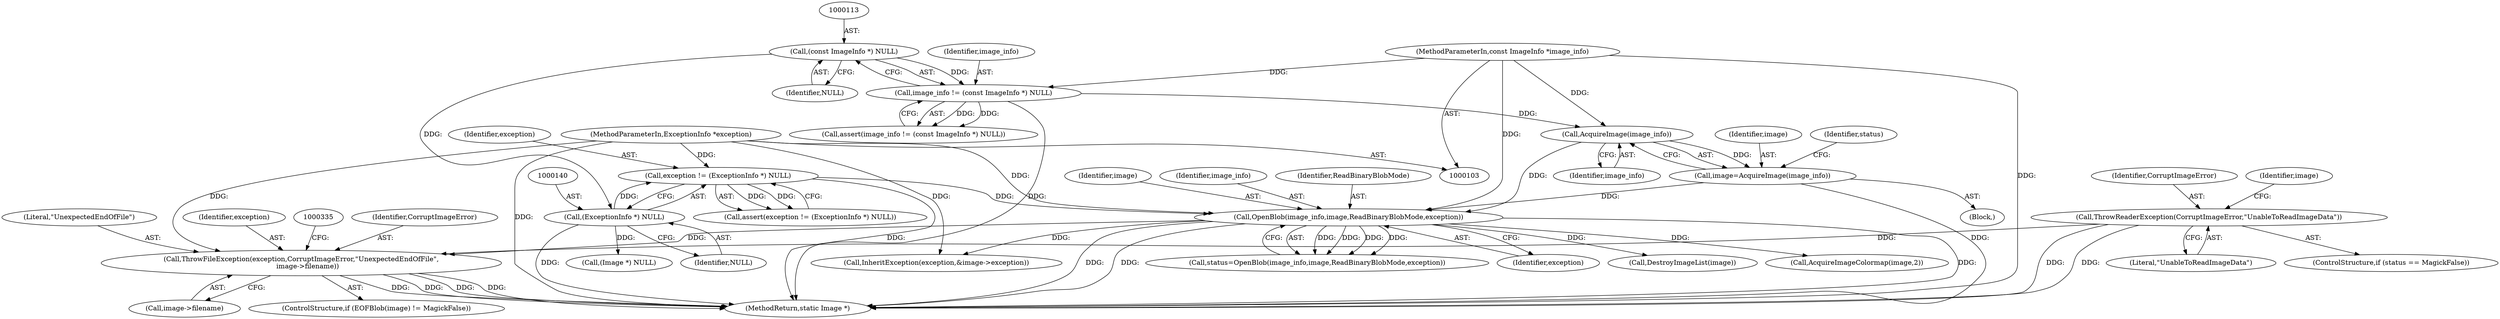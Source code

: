 digraph "0_ImageMagick_f6e9d0d9955e85bdd7540b251cd50d598dacc5e6_17@pointer" {
"1000327" [label="(Call,ThrowFileException(exception,CorruptImageError,\"UnexpectedEndOfFile\",\n      image->filename))"];
"1000154" [label="(Call,OpenBlob(image_info,image,ReadBinaryBlobMode,exception))"];
"1000150" [label="(Call,AcquireImage(image_info))"];
"1000110" [label="(Call,image_info != (const ImageInfo *) NULL)"];
"1000104" [label="(MethodParameterIn,const ImageInfo *image_info)"];
"1000112" [label="(Call,(const ImageInfo *) NULL)"];
"1000148" [label="(Call,image=AcquireImage(image_info))"];
"1000137" [label="(Call,exception != (ExceptionInfo *) NULL)"];
"1000105" [label="(MethodParameterIn,ExceptionInfo *exception)"];
"1000139" [label="(Call,(ExceptionInfo *) NULL)"];
"1000319" [label="(Call,ThrowReaderException(CorruptImageError,\"UnableToReadImageData\"))"];
"1000330" [label="(Literal,\"UnexpectedEndOfFile\")"];
"1000156" [label="(Identifier,image)"];
"1000114" [label="(Identifier,NULL)"];
"1000137" [label="(Call,exception != (ExceptionInfo *) NULL)"];
"1000321" [label="(Literal,\"UnableToReadImageData\")"];
"1000329" [label="(Identifier,CorruptImageError)"];
"1000150" [label="(Call,AcquireImage(image_info))"];
"1000141" [label="(Identifier,NULL)"];
"1000152" [label="(Call,status=OpenBlob(image_info,image,ReadBinaryBlobMode,exception))"];
"1000155" [label="(Identifier,image_info)"];
"1000166" [label="(Call,DestroyImageList(image))"];
"1000105" [label="(MethodParameterIn,ExceptionInfo *exception)"];
"1000110" [label="(Call,image_info != (const ImageInfo *) NULL)"];
"1000315" [label="(ControlStructure,if (status == MagickFalse))"];
"1000327" [label="(Call,ThrowFileException(exception,CorruptImageError,\"UnexpectedEndOfFile\",\n      image->filename))"];
"1000138" [label="(Identifier,exception)"];
"1000157" [label="(Identifier,ReadBinaryBlobMode)"];
"1000341" [label="(MethodReturn,static Image *)"];
"1000328" [label="(Identifier,exception)"];
"1000302" [label="(Call,InheritException(exception,&image->exception))"];
"1000106" [label="(Block,)"];
"1000112" [label="(Call,(const ImageInfo *) NULL)"];
"1000111" [label="(Identifier,image_info)"];
"1000139" [label="(Call,(ExceptionInfo *) NULL)"];
"1000158" [label="(Identifier,exception)"];
"1000319" [label="(Call,ThrowReaderException(CorruptImageError,\"UnableToReadImageData\"))"];
"1000331" [label="(Call,image->filename)"];
"1000148" [label="(Call,image=AcquireImage(image_info))"];
"1000206" [label="(Call,AcquireImageColormap(image,2))"];
"1000149" [label="(Identifier,image)"];
"1000153" [label="(Identifier,status)"];
"1000109" [label="(Call,assert(image_info != (const ImageInfo *) NULL))"];
"1000154" [label="(Call,OpenBlob(image_info,image,ReadBinaryBlobMode,exception))"];
"1000325" [label="(Identifier,image)"];
"1000322" [label="(ControlStructure,if (EOFBlob(image) != MagickFalse))"];
"1000104" [label="(MethodParameterIn,const ImageInfo *image_info)"];
"1000151" [label="(Identifier,image_info)"];
"1000169" [label="(Call,(Image *) NULL)"];
"1000320" [label="(Identifier,CorruptImageError)"];
"1000136" [label="(Call,assert(exception != (ExceptionInfo *) NULL))"];
"1000327" -> "1000322"  [label="AST: "];
"1000327" -> "1000331"  [label="CFG: "];
"1000328" -> "1000327"  [label="AST: "];
"1000329" -> "1000327"  [label="AST: "];
"1000330" -> "1000327"  [label="AST: "];
"1000331" -> "1000327"  [label="AST: "];
"1000335" -> "1000327"  [label="CFG: "];
"1000327" -> "1000341"  [label="DDG: "];
"1000327" -> "1000341"  [label="DDG: "];
"1000327" -> "1000341"  [label="DDG: "];
"1000327" -> "1000341"  [label="DDG: "];
"1000154" -> "1000327"  [label="DDG: "];
"1000105" -> "1000327"  [label="DDG: "];
"1000319" -> "1000327"  [label="DDG: "];
"1000154" -> "1000152"  [label="AST: "];
"1000154" -> "1000158"  [label="CFG: "];
"1000155" -> "1000154"  [label="AST: "];
"1000156" -> "1000154"  [label="AST: "];
"1000157" -> "1000154"  [label="AST: "];
"1000158" -> "1000154"  [label="AST: "];
"1000152" -> "1000154"  [label="CFG: "];
"1000154" -> "1000341"  [label="DDG: "];
"1000154" -> "1000341"  [label="DDG: "];
"1000154" -> "1000341"  [label="DDG: "];
"1000154" -> "1000152"  [label="DDG: "];
"1000154" -> "1000152"  [label="DDG: "];
"1000154" -> "1000152"  [label="DDG: "];
"1000154" -> "1000152"  [label="DDG: "];
"1000150" -> "1000154"  [label="DDG: "];
"1000104" -> "1000154"  [label="DDG: "];
"1000148" -> "1000154"  [label="DDG: "];
"1000137" -> "1000154"  [label="DDG: "];
"1000105" -> "1000154"  [label="DDG: "];
"1000154" -> "1000166"  [label="DDG: "];
"1000154" -> "1000206"  [label="DDG: "];
"1000154" -> "1000302"  [label="DDG: "];
"1000150" -> "1000148"  [label="AST: "];
"1000150" -> "1000151"  [label="CFG: "];
"1000151" -> "1000150"  [label="AST: "];
"1000148" -> "1000150"  [label="CFG: "];
"1000150" -> "1000148"  [label="DDG: "];
"1000110" -> "1000150"  [label="DDG: "];
"1000104" -> "1000150"  [label="DDG: "];
"1000110" -> "1000109"  [label="AST: "];
"1000110" -> "1000112"  [label="CFG: "];
"1000111" -> "1000110"  [label="AST: "];
"1000112" -> "1000110"  [label="AST: "];
"1000109" -> "1000110"  [label="CFG: "];
"1000110" -> "1000341"  [label="DDG: "];
"1000110" -> "1000109"  [label="DDG: "];
"1000110" -> "1000109"  [label="DDG: "];
"1000104" -> "1000110"  [label="DDG: "];
"1000112" -> "1000110"  [label="DDG: "];
"1000104" -> "1000103"  [label="AST: "];
"1000104" -> "1000341"  [label="DDG: "];
"1000112" -> "1000114"  [label="CFG: "];
"1000113" -> "1000112"  [label="AST: "];
"1000114" -> "1000112"  [label="AST: "];
"1000112" -> "1000139"  [label="DDG: "];
"1000148" -> "1000106"  [label="AST: "];
"1000149" -> "1000148"  [label="AST: "];
"1000153" -> "1000148"  [label="CFG: "];
"1000148" -> "1000341"  [label="DDG: "];
"1000137" -> "1000136"  [label="AST: "];
"1000137" -> "1000139"  [label="CFG: "];
"1000138" -> "1000137"  [label="AST: "];
"1000139" -> "1000137"  [label="AST: "];
"1000136" -> "1000137"  [label="CFG: "];
"1000137" -> "1000341"  [label="DDG: "];
"1000137" -> "1000136"  [label="DDG: "];
"1000137" -> "1000136"  [label="DDG: "];
"1000105" -> "1000137"  [label="DDG: "];
"1000139" -> "1000137"  [label="DDG: "];
"1000105" -> "1000103"  [label="AST: "];
"1000105" -> "1000341"  [label="DDG: "];
"1000105" -> "1000302"  [label="DDG: "];
"1000139" -> "1000141"  [label="CFG: "];
"1000140" -> "1000139"  [label="AST: "];
"1000141" -> "1000139"  [label="AST: "];
"1000139" -> "1000341"  [label="DDG: "];
"1000139" -> "1000169"  [label="DDG: "];
"1000319" -> "1000315"  [label="AST: "];
"1000319" -> "1000321"  [label="CFG: "];
"1000320" -> "1000319"  [label="AST: "];
"1000321" -> "1000319"  [label="AST: "];
"1000325" -> "1000319"  [label="CFG: "];
"1000319" -> "1000341"  [label="DDG: "];
"1000319" -> "1000341"  [label="DDG: "];
}
